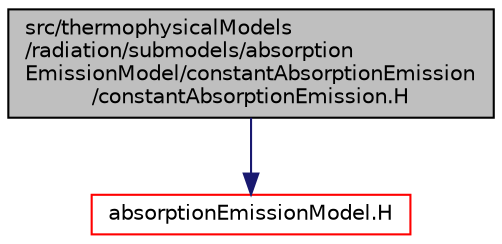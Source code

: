 digraph "src/thermophysicalModels/radiation/submodels/absorptionEmissionModel/constantAbsorptionEmission/constantAbsorptionEmission.H"
{
  bgcolor="transparent";
  edge [fontname="Helvetica",fontsize="10",labelfontname="Helvetica",labelfontsize="10"];
  node [fontname="Helvetica",fontsize="10",shape=record];
  Node1 [label="src/thermophysicalModels\l/radiation/submodels/absorption\lEmissionModel/constantAbsorptionEmission\l/constantAbsorptionEmission.H",height=0.2,width=0.4,color="black", fillcolor="grey75", style="filled", fontcolor="black"];
  Node1 -> Node2 [color="midnightblue",fontsize="10",style="solid",fontname="Helvetica"];
  Node2 [label="absorptionEmissionModel.H",height=0.2,width=0.4,color="red",URL="$a10133.html"];
}
